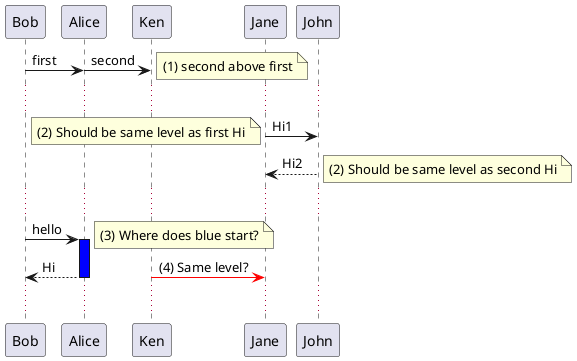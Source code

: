 {
  "sha1": "jc4nfwjc995l1jjmo4c8h5uwtr9w4fi",
  "insertion": {
    "when": "2024-06-03T18:59:31.712Z",
    "url": "http://forum.plantuml.net/8612/teoz-wrong-note-position-after-array",
    "user": "plantuml@gmail.com"
  }
}
@startuml
!pragma teoz true
Bob -> Alice : first
& Alice -> Ken : second
note right: (1) second above first
...
Jane -> John: Hi1
note left: (2) Should be same level as first Hi
return Hi2
note right: (2) Should be same level as second Hi
...
Bob -> Alice ++ #blue : hello
note right: (3) Where does blue start?
return Hi
& Ken -[#red]> Jane: (4) Same level?
...
@enduml

